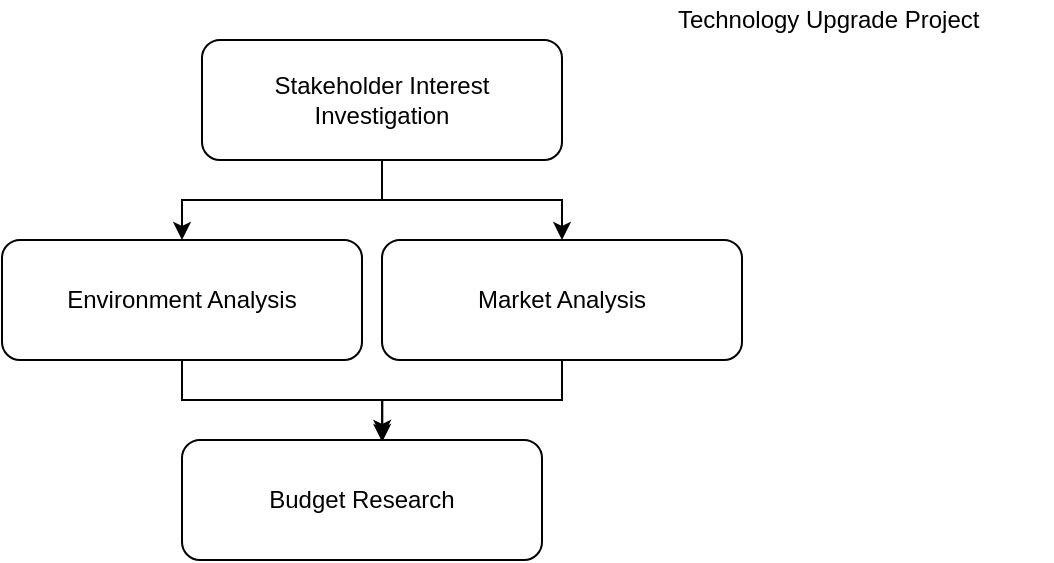 <mxfile version="14.4.3" type="github">
  <diagram id="B34BhdVX97labC20s0HT" name="Page-1">
    <mxGraphModel dx="1399" dy="687" grid="1" gridSize="10" guides="1" tooltips="1" connect="1" arrows="1" fold="1" page="1" pageScale="1" pageWidth="850" pageHeight="1100" math="0" shadow="0">
      <root>
        <mxCell id="0" />
        <mxCell id="1" parent="0" />
        <mxCell id="RgVUl-TAhiW5OVzi8UMQ-1" value="Technology Upgrade Project&amp;nbsp;" style="text;html=1;strokeColor=none;fillColor=none;align=center;verticalAlign=middle;whiteSpace=wrap;rounded=0;" vertex="1" parent="1">
          <mxGeometry x="315" y="20" width="220" height="20" as="geometry" />
        </mxCell>
        <mxCell id="RgVUl-TAhiW5OVzi8UMQ-5" style="edgeStyle=orthogonalEdgeStyle;rounded=0;orthogonalLoop=1;jettySize=auto;html=1;entryX=0.5;entryY=0;entryDx=0;entryDy=0;" edge="1" parent="1" source="RgVUl-TAhiW5OVzi8UMQ-3" target="RgVUl-TAhiW5OVzi8UMQ-4">
          <mxGeometry relative="1" as="geometry" />
        </mxCell>
        <mxCell id="RgVUl-TAhiW5OVzi8UMQ-7" style="edgeStyle=orthogonalEdgeStyle;rounded=0;orthogonalLoop=1;jettySize=auto;html=1;entryX=0.5;entryY=0;entryDx=0;entryDy=0;" edge="1" parent="1" source="RgVUl-TAhiW5OVzi8UMQ-3" target="RgVUl-TAhiW5OVzi8UMQ-6">
          <mxGeometry relative="1" as="geometry" />
        </mxCell>
        <mxCell id="RgVUl-TAhiW5OVzi8UMQ-3" value="Stakeholder Interest Investigation" style="rounded=1;whiteSpace=wrap;html=1;" vertex="1" parent="1">
          <mxGeometry x="110" y="40" width="180" height="60" as="geometry" />
        </mxCell>
        <mxCell id="RgVUl-TAhiW5OVzi8UMQ-11" style="edgeStyle=orthogonalEdgeStyle;rounded=0;orthogonalLoop=1;jettySize=auto;html=1;entryX=0.556;entryY=-0.017;entryDx=0;entryDy=0;entryPerimeter=0;" edge="1" parent="1" source="RgVUl-TAhiW5OVzi8UMQ-4" target="RgVUl-TAhiW5OVzi8UMQ-8">
          <mxGeometry relative="1" as="geometry" />
        </mxCell>
        <mxCell id="RgVUl-TAhiW5OVzi8UMQ-4" value="Environment Analysis" style="rounded=1;whiteSpace=wrap;html=1;" vertex="1" parent="1">
          <mxGeometry x="10" y="140" width="180" height="60" as="geometry" />
        </mxCell>
        <mxCell id="RgVUl-TAhiW5OVzi8UMQ-10" style="edgeStyle=orthogonalEdgeStyle;rounded=0;orthogonalLoop=1;jettySize=auto;html=1;entryX=0.556;entryY=0.017;entryDx=0;entryDy=0;entryPerimeter=0;" edge="1" parent="1" source="RgVUl-TAhiW5OVzi8UMQ-6" target="RgVUl-TAhiW5OVzi8UMQ-8">
          <mxGeometry relative="1" as="geometry" />
        </mxCell>
        <mxCell id="RgVUl-TAhiW5OVzi8UMQ-6" value="Market Analysis" style="rounded=1;whiteSpace=wrap;html=1;" vertex="1" parent="1">
          <mxGeometry x="200" y="140" width="180" height="60" as="geometry" />
        </mxCell>
        <mxCell id="RgVUl-TAhiW5OVzi8UMQ-8" value="Budget Research" style="rounded=1;whiteSpace=wrap;html=1;" vertex="1" parent="1">
          <mxGeometry x="100" y="240" width="180" height="60" as="geometry" />
        </mxCell>
      </root>
    </mxGraphModel>
  </diagram>
</mxfile>
